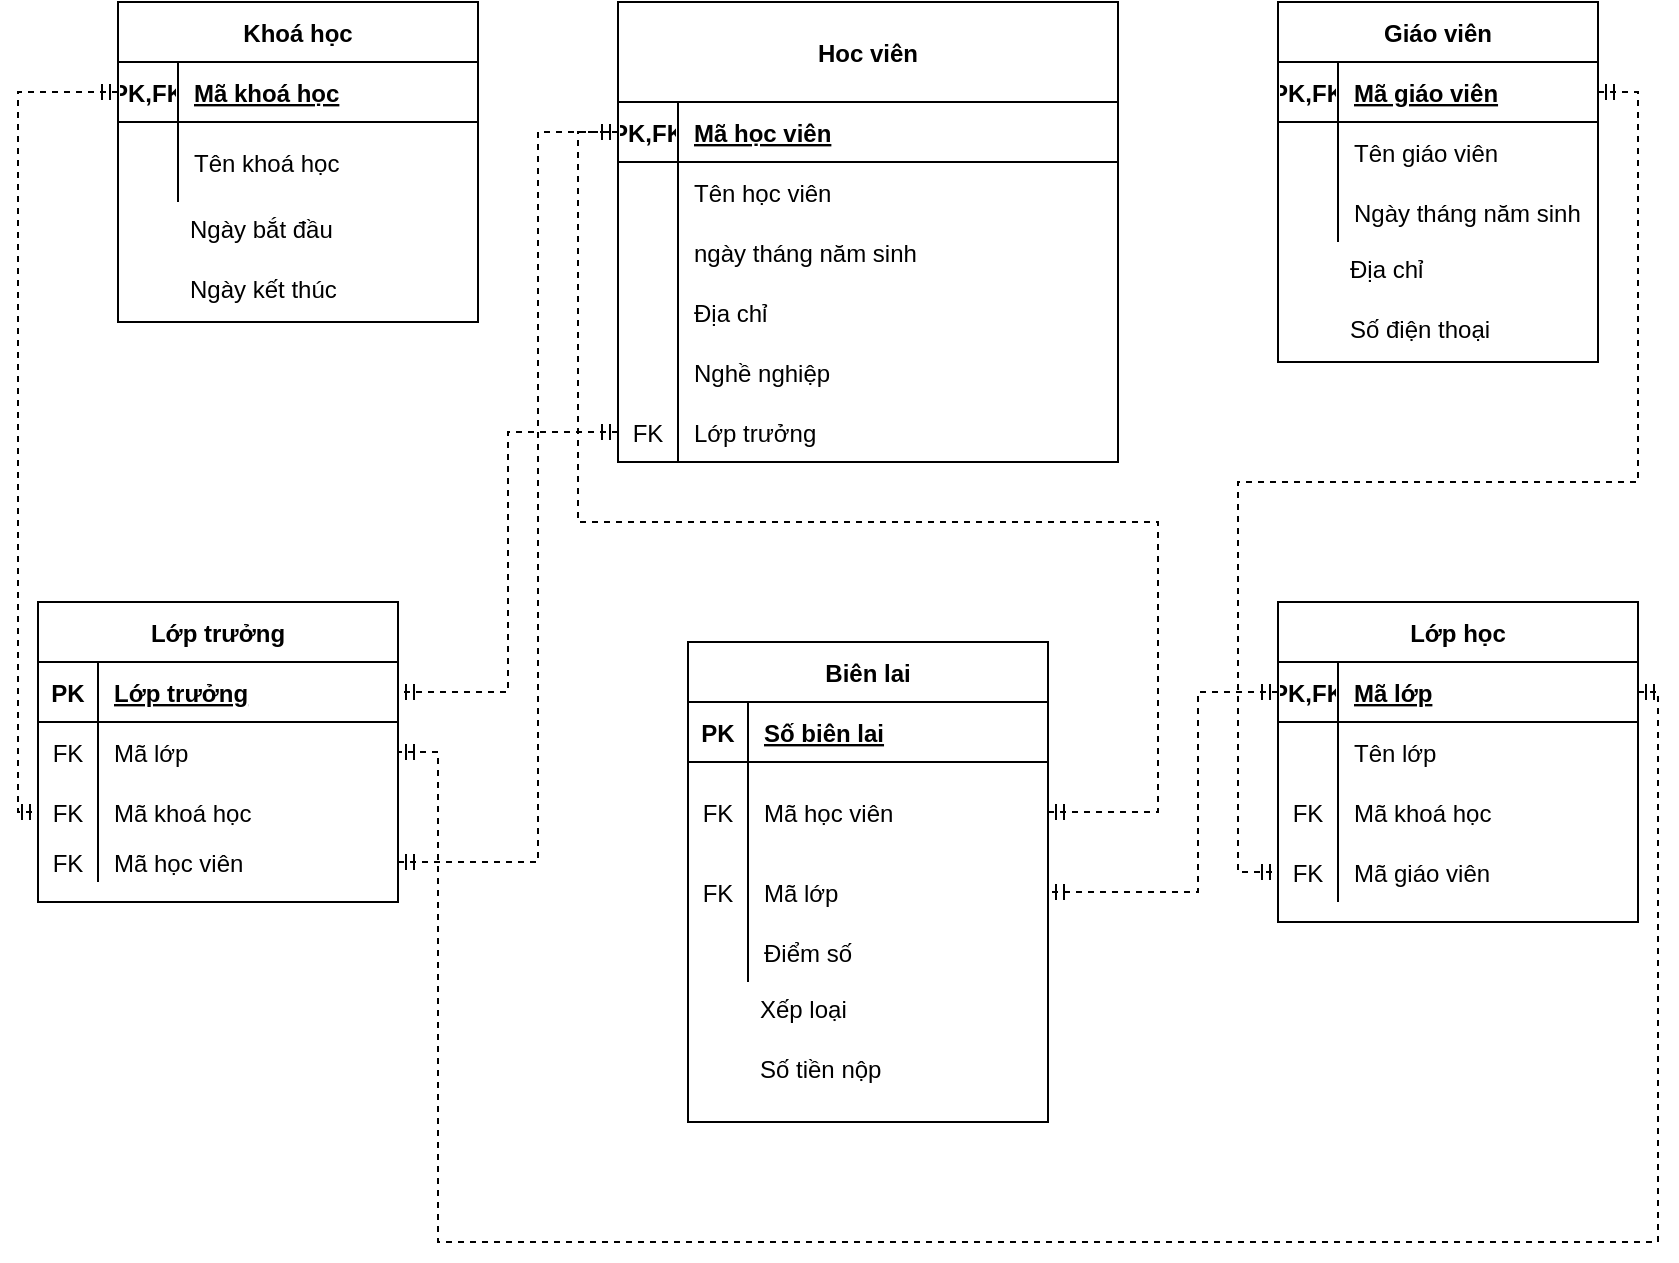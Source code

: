 <mxfile version="14.7.10" type="github">
  <diagram id="R2lEEEUBdFMjLlhIrx00" name="Page-1">
    <mxGraphModel dx="502" dy="962" grid="1" gridSize="10" guides="1" tooltips="1" connect="1" arrows="1" fold="1" page="1" pageScale="1" pageWidth="850" pageHeight="1100" math="1" shadow="0" extFonts="Permanent Marker^https://fonts.googleapis.com/css?family=Permanent+Marker">
      <root>
        <mxCell id="0" />
        <mxCell id="1" parent="0" />
        <mxCell id="C-vyLk0tnHw3VtMMgP7b-2" value="Hoc viên" style="shape=table;startSize=50;container=1;collapsible=1;childLayout=tableLayout;fixedRows=1;rowLines=0;fontStyle=1;align=center;resizeLast=1;" parent="1" vertex="1">
          <mxGeometry x="310" y="60" width="250" height="230" as="geometry" />
        </mxCell>
        <mxCell id="C-vyLk0tnHw3VtMMgP7b-3" value="" style="shape=partialRectangle;collapsible=0;dropTarget=0;pointerEvents=0;fillColor=none;points=[[0,0.5],[1,0.5]];portConstraint=eastwest;top=0;left=0;right=0;bottom=1;" parent="C-vyLk0tnHw3VtMMgP7b-2" vertex="1">
          <mxGeometry y="50" width="250" height="30" as="geometry" />
        </mxCell>
        <mxCell id="C-vyLk0tnHw3VtMMgP7b-4" value="PK,FK" style="shape=partialRectangle;overflow=hidden;connectable=0;fillColor=none;top=0;left=0;bottom=0;right=0;fontStyle=1;" parent="C-vyLk0tnHw3VtMMgP7b-3" vertex="1">
          <mxGeometry width="30" height="30" as="geometry" />
        </mxCell>
        <mxCell id="C-vyLk0tnHw3VtMMgP7b-5" value="Mã học viên" style="shape=partialRectangle;overflow=hidden;connectable=0;fillColor=none;top=0;left=0;bottom=0;right=0;align=left;spacingLeft=6;fontStyle=5;" parent="C-vyLk0tnHw3VtMMgP7b-3" vertex="1">
          <mxGeometry x="30" width="220" height="30" as="geometry" />
        </mxCell>
        <mxCell id="C-vyLk0tnHw3VtMMgP7b-6" value="" style="shape=partialRectangle;collapsible=0;dropTarget=0;pointerEvents=0;fillColor=none;points=[[0,0.5],[1,0.5]];portConstraint=eastwest;top=0;left=0;right=0;bottom=0;" parent="C-vyLk0tnHw3VtMMgP7b-2" vertex="1">
          <mxGeometry y="80" width="250" height="30" as="geometry" />
        </mxCell>
        <mxCell id="C-vyLk0tnHw3VtMMgP7b-7" value="" style="shape=partialRectangle;overflow=hidden;connectable=0;fillColor=none;top=0;left=0;bottom=0;right=0;" parent="C-vyLk0tnHw3VtMMgP7b-6" vertex="1">
          <mxGeometry width="30" height="30" as="geometry" />
        </mxCell>
        <mxCell id="C-vyLk0tnHw3VtMMgP7b-8" value="Tên học viên" style="shape=partialRectangle;overflow=hidden;connectable=0;fillColor=none;top=0;left=0;bottom=0;right=0;align=left;spacingLeft=6;" parent="C-vyLk0tnHw3VtMMgP7b-6" vertex="1">
          <mxGeometry x="30" width="220" height="30" as="geometry" />
        </mxCell>
        <mxCell id="C-vyLk0tnHw3VtMMgP7b-9" value="" style="shape=partialRectangle;collapsible=0;dropTarget=0;pointerEvents=0;fillColor=none;points=[[0,0.5],[1,0.5]];portConstraint=eastwest;top=0;left=0;right=0;bottom=0;" parent="C-vyLk0tnHw3VtMMgP7b-2" vertex="1">
          <mxGeometry y="110" width="250" height="30" as="geometry" />
        </mxCell>
        <mxCell id="C-vyLk0tnHw3VtMMgP7b-10" value="" style="shape=partialRectangle;overflow=hidden;connectable=0;fillColor=none;top=0;left=0;bottom=0;right=0;" parent="C-vyLk0tnHw3VtMMgP7b-9" vertex="1">
          <mxGeometry width="30" height="30" as="geometry" />
        </mxCell>
        <mxCell id="C-vyLk0tnHw3VtMMgP7b-11" value="ngày tháng năm sinh" style="shape=partialRectangle;overflow=hidden;connectable=0;fillColor=none;top=0;left=0;bottom=0;right=0;align=left;spacingLeft=6;" parent="C-vyLk0tnHw3VtMMgP7b-9" vertex="1">
          <mxGeometry x="30" width="220" height="30" as="geometry" />
        </mxCell>
        <mxCell id="ZUXPVrw6tsC2y98w5mEJ-4" value="" style="shape=partialRectangle;collapsible=0;dropTarget=0;pointerEvents=0;fillColor=none;points=[[0,0.5],[1,0.5]];portConstraint=eastwest;top=0;left=0;right=0;bottom=0;" parent="C-vyLk0tnHw3VtMMgP7b-2" vertex="1">
          <mxGeometry y="140" width="250" height="30" as="geometry" />
        </mxCell>
        <mxCell id="ZUXPVrw6tsC2y98w5mEJ-5" value="" style="shape=partialRectangle;overflow=hidden;connectable=0;fillColor=none;top=0;left=0;bottom=0;right=0;" parent="ZUXPVrw6tsC2y98w5mEJ-4" vertex="1">
          <mxGeometry width="30" height="30" as="geometry" />
        </mxCell>
        <mxCell id="ZUXPVrw6tsC2y98w5mEJ-6" value="Địa chỉ" style="shape=partialRectangle;overflow=hidden;connectable=0;fillColor=none;top=0;left=0;bottom=0;right=0;align=left;spacingLeft=6;" parent="ZUXPVrw6tsC2y98w5mEJ-4" vertex="1">
          <mxGeometry x="30" width="220" height="30" as="geometry" />
        </mxCell>
        <mxCell id="ZUXPVrw6tsC2y98w5mEJ-7" value="" style="shape=partialRectangle;collapsible=0;dropTarget=0;pointerEvents=0;fillColor=none;points=[[0,0.5],[1,0.5]];portConstraint=eastwest;top=0;left=0;right=0;bottom=0;" parent="C-vyLk0tnHw3VtMMgP7b-2" vertex="1">
          <mxGeometry y="170" width="250" height="30" as="geometry" />
        </mxCell>
        <mxCell id="ZUXPVrw6tsC2y98w5mEJ-8" value="" style="shape=partialRectangle;overflow=hidden;connectable=0;fillColor=none;top=0;left=0;bottom=0;right=0;" parent="ZUXPVrw6tsC2y98w5mEJ-7" vertex="1">
          <mxGeometry width="30" height="30" as="geometry" />
        </mxCell>
        <mxCell id="ZUXPVrw6tsC2y98w5mEJ-9" value="Nghề nghiệp" style="shape=partialRectangle;overflow=hidden;connectable=0;fillColor=none;top=0;left=0;bottom=0;right=0;align=left;spacingLeft=6;" parent="ZUXPVrw6tsC2y98w5mEJ-7" vertex="1">
          <mxGeometry x="30" width="220" height="30" as="geometry" />
        </mxCell>
        <mxCell id="ZUXPVrw6tsC2y98w5mEJ-10" value="" style="shape=partialRectangle;collapsible=0;dropTarget=0;pointerEvents=0;fillColor=none;points=[[0,0.5],[1,0.5]];portConstraint=eastwest;top=0;left=0;right=0;bottom=0;" parent="C-vyLk0tnHw3VtMMgP7b-2" vertex="1">
          <mxGeometry y="200" width="250" height="30" as="geometry" />
        </mxCell>
        <mxCell id="ZUXPVrw6tsC2y98w5mEJ-11" value="FK" style="shape=partialRectangle;overflow=hidden;connectable=0;fillColor=none;top=0;left=0;bottom=0;right=0;" parent="ZUXPVrw6tsC2y98w5mEJ-10" vertex="1">
          <mxGeometry width="30" height="30" as="geometry" />
        </mxCell>
        <mxCell id="ZUXPVrw6tsC2y98w5mEJ-12" value="Lớp trưởng" style="shape=partialRectangle;overflow=hidden;connectable=0;fillColor=none;top=0;left=0;bottom=0;right=0;align=left;spacingLeft=6;" parent="ZUXPVrw6tsC2y98w5mEJ-10" vertex="1">
          <mxGeometry x="30" width="220" height="30" as="geometry" />
        </mxCell>
        <mxCell id="C-vyLk0tnHw3VtMMgP7b-13" value="Giáo viên" style="shape=table;startSize=30;container=1;collapsible=1;childLayout=tableLayout;fixedRows=1;rowLines=0;fontStyle=1;align=center;resizeLast=1;" parent="1" vertex="1">
          <mxGeometry x="640" y="60" width="160" height="180" as="geometry" />
        </mxCell>
        <mxCell id="C-vyLk0tnHw3VtMMgP7b-14" value="" style="shape=partialRectangle;collapsible=0;dropTarget=0;pointerEvents=0;fillColor=none;points=[[0,0.5],[1,0.5]];portConstraint=eastwest;top=0;left=0;right=0;bottom=1;" parent="C-vyLk0tnHw3VtMMgP7b-13" vertex="1">
          <mxGeometry y="30" width="160" height="30" as="geometry" />
        </mxCell>
        <mxCell id="C-vyLk0tnHw3VtMMgP7b-15" value="PK,FK" style="shape=partialRectangle;overflow=hidden;connectable=0;fillColor=none;top=0;left=0;bottom=0;right=0;fontStyle=1;" parent="C-vyLk0tnHw3VtMMgP7b-14" vertex="1">
          <mxGeometry width="30" height="30" as="geometry" />
        </mxCell>
        <mxCell id="C-vyLk0tnHw3VtMMgP7b-16" value="Mã giáo viên" style="shape=partialRectangle;overflow=hidden;connectable=0;fillColor=none;top=0;left=0;bottom=0;right=0;align=left;spacingLeft=6;fontStyle=5;" parent="C-vyLk0tnHw3VtMMgP7b-14" vertex="1">
          <mxGeometry x="30" width="130" height="30" as="geometry" />
        </mxCell>
        <mxCell id="C-vyLk0tnHw3VtMMgP7b-17" value="" style="shape=partialRectangle;collapsible=0;dropTarget=0;pointerEvents=0;fillColor=none;points=[[0,0.5],[1,0.5]];portConstraint=eastwest;top=0;left=0;right=0;bottom=0;" parent="C-vyLk0tnHw3VtMMgP7b-13" vertex="1">
          <mxGeometry y="60" width="160" height="30" as="geometry" />
        </mxCell>
        <mxCell id="C-vyLk0tnHw3VtMMgP7b-18" value="" style="shape=partialRectangle;overflow=hidden;connectable=0;fillColor=none;top=0;left=0;bottom=0;right=0;" parent="C-vyLk0tnHw3VtMMgP7b-17" vertex="1">
          <mxGeometry width="30" height="30" as="geometry" />
        </mxCell>
        <mxCell id="C-vyLk0tnHw3VtMMgP7b-19" value="Tên giáo viên" style="shape=partialRectangle;overflow=hidden;connectable=0;fillColor=none;top=0;left=0;bottom=0;right=0;align=left;spacingLeft=6;" parent="C-vyLk0tnHw3VtMMgP7b-17" vertex="1">
          <mxGeometry x="30" width="130" height="30" as="geometry" />
        </mxCell>
        <mxCell id="C-vyLk0tnHw3VtMMgP7b-20" value="" style="shape=partialRectangle;collapsible=0;dropTarget=0;pointerEvents=0;fillColor=none;points=[[0,0.5],[1,0.5]];portConstraint=eastwest;top=0;left=0;right=0;bottom=0;" parent="C-vyLk0tnHw3VtMMgP7b-13" vertex="1">
          <mxGeometry y="90" width="160" height="30" as="geometry" />
        </mxCell>
        <mxCell id="C-vyLk0tnHw3VtMMgP7b-21" value="" style="shape=partialRectangle;overflow=hidden;connectable=0;fillColor=none;top=0;left=0;bottom=0;right=0;" parent="C-vyLk0tnHw3VtMMgP7b-20" vertex="1">
          <mxGeometry width="30" height="30" as="geometry" />
        </mxCell>
        <mxCell id="C-vyLk0tnHw3VtMMgP7b-22" value="Ngày tháng năm sinh" style="shape=partialRectangle;overflow=hidden;connectable=0;fillColor=none;top=0;left=0;bottom=0;right=0;align=left;spacingLeft=6;" parent="C-vyLk0tnHw3VtMMgP7b-20" vertex="1">
          <mxGeometry x="30" width="130" height="30" as="geometry" />
        </mxCell>
        <mxCell id="C-vyLk0tnHw3VtMMgP7b-23" value="Khoá học" style="shape=table;startSize=30;container=1;collapsible=1;childLayout=tableLayout;fixedRows=1;rowLines=0;fontStyle=1;align=center;resizeLast=1;" parent="1" vertex="1">
          <mxGeometry x="60" y="60" width="180" height="160" as="geometry" />
        </mxCell>
        <mxCell id="C-vyLk0tnHw3VtMMgP7b-24" value="" style="shape=partialRectangle;collapsible=0;dropTarget=0;pointerEvents=0;fillColor=none;points=[[0,0.5],[1,0.5]];portConstraint=eastwest;top=0;left=0;right=0;bottom=1;" parent="C-vyLk0tnHw3VtMMgP7b-23" vertex="1">
          <mxGeometry y="30" width="180" height="30" as="geometry" />
        </mxCell>
        <mxCell id="C-vyLk0tnHw3VtMMgP7b-25" value="PK,FK" style="shape=partialRectangle;overflow=hidden;connectable=0;fillColor=none;top=0;left=0;bottom=0;right=0;fontStyle=1;" parent="C-vyLk0tnHw3VtMMgP7b-24" vertex="1">
          <mxGeometry width="30" height="30" as="geometry" />
        </mxCell>
        <mxCell id="C-vyLk0tnHw3VtMMgP7b-26" value="Mã khoá học" style="shape=partialRectangle;overflow=hidden;connectable=0;fillColor=none;top=0;left=0;bottom=0;right=0;align=left;spacingLeft=6;fontStyle=5;" parent="C-vyLk0tnHw3VtMMgP7b-24" vertex="1">
          <mxGeometry x="30" width="150" height="30" as="geometry" />
        </mxCell>
        <mxCell id="C-vyLk0tnHw3VtMMgP7b-27" value="" style="shape=partialRectangle;collapsible=0;dropTarget=0;pointerEvents=0;fillColor=none;points=[[0,0.5],[1,0.5]];portConstraint=eastwest;top=0;left=0;right=0;bottom=0;" parent="C-vyLk0tnHw3VtMMgP7b-23" vertex="1">
          <mxGeometry y="60" width="180" height="40" as="geometry" />
        </mxCell>
        <mxCell id="C-vyLk0tnHw3VtMMgP7b-28" value="" style="shape=partialRectangle;overflow=hidden;connectable=0;fillColor=none;top=0;left=0;bottom=0;right=0;" parent="C-vyLk0tnHw3VtMMgP7b-27" vertex="1">
          <mxGeometry width="30" height="40" as="geometry" />
        </mxCell>
        <mxCell id="C-vyLk0tnHw3VtMMgP7b-29" value="Tên khoá học" style="shape=partialRectangle;overflow=hidden;connectable=0;fillColor=none;top=0;left=0;bottom=0;right=0;align=left;spacingLeft=6;" parent="C-vyLk0tnHw3VtMMgP7b-27" vertex="1">
          <mxGeometry x="30" width="150" height="40" as="geometry" />
        </mxCell>
        <mxCell id="ZUXPVrw6tsC2y98w5mEJ-1" value="Ngày bắt đầu" style="text;strokeColor=none;fillColor=none;spacingLeft=4;spacingRight=4;overflow=hidden;rotatable=0;points=[[0,0.5],[1,0.5]];portConstraint=eastwest;fontSize=12;" parent="1" vertex="1">
          <mxGeometry x="90" y="160" width="150" height="30" as="geometry" />
        </mxCell>
        <mxCell id="ZUXPVrw6tsC2y98w5mEJ-2" value="Ngày kết thúc " style="text;strokeColor=none;fillColor=none;spacingLeft=4;spacingRight=4;overflow=hidden;rotatable=0;points=[[0,0.5],[1,0.5]];portConstraint=eastwest;fontSize=12;" parent="1" vertex="1">
          <mxGeometry x="90" y="190" width="150" height="30" as="geometry" />
        </mxCell>
        <mxCell id="-AE8hhpEKgwYgNFtb3oT-25" value="Địa chỉ" style="text;strokeColor=none;fillColor=none;spacingLeft=4;spacingRight=4;overflow=hidden;rotatable=0;points=[[0,0.5],[1,0.5]];portConstraint=eastwest;fontSize=12;startSize=30;" parent="1" vertex="1">
          <mxGeometry x="670" y="180" width="130" height="30" as="geometry" />
        </mxCell>
        <mxCell id="-AE8hhpEKgwYgNFtb3oT-26" value="Số điện thoại" style="text;strokeColor=none;fillColor=none;spacingLeft=4;spacingRight=4;overflow=hidden;rotatable=0;points=[[0,0.5],[1,0.5]];portConstraint=eastwest;fontSize=12;startSize=30;" parent="1" vertex="1">
          <mxGeometry x="670" y="210" width="130" height="30" as="geometry" />
        </mxCell>
        <mxCell id="ib4XMUJnuNZpQr9m02uS-1" value="Lớp trưởng" style="shape=table;startSize=30;container=1;collapsible=1;childLayout=tableLayout;fixedRows=1;rowLines=0;fontStyle=1;align=center;resizeLast=1;" vertex="1" parent="1">
          <mxGeometry x="20" y="360" width="180" height="150" as="geometry" />
        </mxCell>
        <mxCell id="ib4XMUJnuNZpQr9m02uS-2" value="" style="shape=partialRectangle;collapsible=0;dropTarget=0;pointerEvents=0;fillColor=none;top=0;left=0;bottom=1;right=0;points=[[0,0.5],[1,0.5]];portConstraint=eastwest;" vertex="1" parent="ib4XMUJnuNZpQr9m02uS-1">
          <mxGeometry y="30" width="180" height="30" as="geometry" />
        </mxCell>
        <mxCell id="ib4XMUJnuNZpQr9m02uS-3" value="PK" style="shape=partialRectangle;connectable=0;fillColor=none;top=0;left=0;bottom=0;right=0;fontStyle=1;overflow=hidden;" vertex="1" parent="ib4XMUJnuNZpQr9m02uS-2">
          <mxGeometry width="30" height="30" as="geometry" />
        </mxCell>
        <mxCell id="ib4XMUJnuNZpQr9m02uS-4" value="Lớp trưởng" style="shape=partialRectangle;connectable=0;fillColor=none;top=0;left=0;bottom=0;right=0;align=left;spacingLeft=6;fontStyle=5;overflow=hidden;" vertex="1" parent="ib4XMUJnuNZpQr9m02uS-2">
          <mxGeometry x="30" width="150" height="30" as="geometry" />
        </mxCell>
        <mxCell id="ib4XMUJnuNZpQr9m02uS-5" value="" style="shape=partialRectangle;collapsible=0;dropTarget=0;pointerEvents=0;fillColor=none;top=0;left=0;bottom=0;right=0;points=[[0,0.5],[1,0.5]];portConstraint=eastwest;" vertex="1" parent="ib4XMUJnuNZpQr9m02uS-1">
          <mxGeometry y="60" width="180" height="30" as="geometry" />
        </mxCell>
        <mxCell id="ib4XMUJnuNZpQr9m02uS-6" value="FK" style="shape=partialRectangle;connectable=0;fillColor=none;top=0;left=0;bottom=0;right=0;editable=1;overflow=hidden;" vertex="1" parent="ib4XMUJnuNZpQr9m02uS-5">
          <mxGeometry width="30" height="30" as="geometry" />
        </mxCell>
        <mxCell id="ib4XMUJnuNZpQr9m02uS-7" value="Mã lớp" style="shape=partialRectangle;connectable=0;fillColor=none;top=0;left=0;bottom=0;right=0;align=left;spacingLeft=6;overflow=hidden;" vertex="1" parent="ib4XMUJnuNZpQr9m02uS-5">
          <mxGeometry x="30" width="150" height="30" as="geometry" />
        </mxCell>
        <mxCell id="ib4XMUJnuNZpQr9m02uS-8" value="" style="shape=partialRectangle;collapsible=0;dropTarget=0;pointerEvents=0;fillColor=none;top=0;left=0;bottom=0;right=0;points=[[0,0.5],[1,0.5]];portConstraint=eastwest;" vertex="1" parent="ib4XMUJnuNZpQr9m02uS-1">
          <mxGeometry y="90" width="180" height="30" as="geometry" />
        </mxCell>
        <mxCell id="ib4XMUJnuNZpQr9m02uS-9" value="FK" style="shape=partialRectangle;connectable=0;fillColor=none;top=0;left=0;bottom=0;right=0;editable=1;overflow=hidden;" vertex="1" parent="ib4XMUJnuNZpQr9m02uS-8">
          <mxGeometry width="30" height="30" as="geometry" />
        </mxCell>
        <mxCell id="ib4XMUJnuNZpQr9m02uS-10" value="Mã khoá học" style="shape=partialRectangle;connectable=0;fillColor=none;top=0;left=0;bottom=0;right=0;align=left;spacingLeft=6;overflow=hidden;" vertex="1" parent="ib4XMUJnuNZpQr9m02uS-8">
          <mxGeometry x="30" width="150" height="30" as="geometry" />
        </mxCell>
        <mxCell id="ib4XMUJnuNZpQr9m02uS-11" value="" style="shape=partialRectangle;collapsible=0;dropTarget=0;pointerEvents=0;fillColor=none;top=0;left=0;bottom=0;right=0;points=[[0,0.5],[1,0.5]];portConstraint=eastwest;" vertex="1" parent="ib4XMUJnuNZpQr9m02uS-1">
          <mxGeometry y="120" width="180" height="20" as="geometry" />
        </mxCell>
        <mxCell id="ib4XMUJnuNZpQr9m02uS-12" value="FK" style="shape=partialRectangle;connectable=0;fillColor=none;top=0;left=0;bottom=0;right=0;editable=1;overflow=hidden;" vertex="1" parent="ib4XMUJnuNZpQr9m02uS-11">
          <mxGeometry width="30" height="20" as="geometry" />
        </mxCell>
        <mxCell id="ib4XMUJnuNZpQr9m02uS-13" value="Mã học viên" style="shape=partialRectangle;connectable=0;fillColor=none;top=0;left=0;bottom=0;right=0;align=left;spacingLeft=6;overflow=hidden;" vertex="1" parent="ib4XMUJnuNZpQr9m02uS-11">
          <mxGeometry x="30" width="150" height="20" as="geometry" />
        </mxCell>
        <mxCell id="qw1mU14CKPOzcpmdBVIb-1" value="Lớp học" style="shape=table;startSize=30;container=1;collapsible=1;childLayout=tableLayout;fixedRows=1;rowLines=0;fontStyle=1;align=center;resizeLast=1;" vertex="1" parent="1">
          <mxGeometry x="640" y="360" width="180" height="160" as="geometry" />
        </mxCell>
        <mxCell id="qw1mU14CKPOzcpmdBVIb-2" value="" style="shape=partialRectangle;collapsible=0;dropTarget=0;pointerEvents=0;fillColor=none;top=0;left=0;bottom=1;right=0;points=[[0,0.5],[1,0.5]];portConstraint=eastwest;" vertex="1" parent="qw1mU14CKPOzcpmdBVIb-1">
          <mxGeometry y="30" width="180" height="30" as="geometry" />
        </mxCell>
        <mxCell id="qw1mU14CKPOzcpmdBVIb-3" value="PK,FK" style="shape=partialRectangle;connectable=0;fillColor=none;top=0;left=0;bottom=0;right=0;fontStyle=1;overflow=hidden;" vertex="1" parent="qw1mU14CKPOzcpmdBVIb-2">
          <mxGeometry width="30" height="30" as="geometry" />
        </mxCell>
        <mxCell id="qw1mU14CKPOzcpmdBVIb-4" value="Mã lớp" style="shape=partialRectangle;connectable=0;fillColor=none;top=0;left=0;bottom=0;right=0;align=left;spacingLeft=6;fontStyle=5;overflow=hidden;" vertex="1" parent="qw1mU14CKPOzcpmdBVIb-2">
          <mxGeometry x="30" width="150" height="30" as="geometry" />
        </mxCell>
        <mxCell id="qw1mU14CKPOzcpmdBVIb-5" value="" style="shape=partialRectangle;collapsible=0;dropTarget=0;pointerEvents=0;fillColor=none;top=0;left=0;bottom=0;right=0;points=[[0,0.5],[1,0.5]];portConstraint=eastwest;" vertex="1" parent="qw1mU14CKPOzcpmdBVIb-1">
          <mxGeometry y="60" width="180" height="30" as="geometry" />
        </mxCell>
        <mxCell id="qw1mU14CKPOzcpmdBVIb-6" value="" style="shape=partialRectangle;connectable=0;fillColor=none;top=0;left=0;bottom=0;right=0;editable=1;overflow=hidden;" vertex="1" parent="qw1mU14CKPOzcpmdBVIb-5">
          <mxGeometry width="30" height="30" as="geometry" />
        </mxCell>
        <mxCell id="qw1mU14CKPOzcpmdBVIb-7" value="Tên lớp" style="shape=partialRectangle;connectable=0;fillColor=none;top=0;left=0;bottom=0;right=0;align=left;spacingLeft=6;overflow=hidden;" vertex="1" parent="qw1mU14CKPOzcpmdBVIb-5">
          <mxGeometry x="30" width="150" height="30" as="geometry" />
        </mxCell>
        <mxCell id="qw1mU14CKPOzcpmdBVIb-8" value="" style="shape=partialRectangle;collapsible=0;dropTarget=0;pointerEvents=0;fillColor=none;top=0;left=0;bottom=0;right=0;points=[[0,0.5],[1,0.5]];portConstraint=eastwest;" vertex="1" parent="qw1mU14CKPOzcpmdBVIb-1">
          <mxGeometry y="90" width="180" height="30" as="geometry" />
        </mxCell>
        <mxCell id="qw1mU14CKPOzcpmdBVIb-9" value="FK" style="shape=partialRectangle;connectable=0;fillColor=none;top=0;left=0;bottom=0;right=0;editable=1;overflow=hidden;" vertex="1" parent="qw1mU14CKPOzcpmdBVIb-8">
          <mxGeometry width="30" height="30" as="geometry" />
        </mxCell>
        <mxCell id="qw1mU14CKPOzcpmdBVIb-10" value="Mã khoá học" style="shape=partialRectangle;connectable=0;fillColor=none;top=0;left=0;bottom=0;right=0;align=left;spacingLeft=6;overflow=hidden;" vertex="1" parent="qw1mU14CKPOzcpmdBVIb-8">
          <mxGeometry x="30" width="150" height="30" as="geometry" />
        </mxCell>
        <mxCell id="qw1mU14CKPOzcpmdBVIb-11" value="" style="shape=partialRectangle;collapsible=0;dropTarget=0;pointerEvents=0;fillColor=none;top=0;left=0;bottom=0;right=0;points=[[0,0.5],[1,0.5]];portConstraint=eastwest;" vertex="1" parent="qw1mU14CKPOzcpmdBVIb-1">
          <mxGeometry y="120" width="180" height="30" as="geometry" />
        </mxCell>
        <mxCell id="qw1mU14CKPOzcpmdBVIb-12" value="FK" style="shape=partialRectangle;connectable=0;fillColor=none;top=0;left=0;bottom=0;right=0;editable=1;overflow=hidden;" vertex="1" parent="qw1mU14CKPOzcpmdBVIb-11">
          <mxGeometry width="30" height="30" as="geometry" />
        </mxCell>
        <mxCell id="qw1mU14CKPOzcpmdBVIb-13" value="Mã giáo viên" style="shape=partialRectangle;connectable=0;fillColor=none;top=0;left=0;bottom=0;right=0;align=left;spacingLeft=6;overflow=hidden;" vertex="1" parent="qw1mU14CKPOzcpmdBVIb-11">
          <mxGeometry x="30" width="150" height="30" as="geometry" />
        </mxCell>
        <mxCell id="qw1mU14CKPOzcpmdBVIb-14" value="Biên lai" style="shape=table;startSize=30;container=1;collapsible=1;childLayout=tableLayout;fixedRows=1;rowLines=0;fontStyle=1;align=center;resizeLast=1;" vertex="1" parent="1">
          <mxGeometry x="345" y="380" width="180" height="240" as="geometry" />
        </mxCell>
        <mxCell id="qw1mU14CKPOzcpmdBVIb-15" value="" style="shape=partialRectangle;collapsible=0;dropTarget=0;pointerEvents=0;fillColor=none;top=0;left=0;bottom=1;right=0;points=[[0,0.5],[1,0.5]];portConstraint=eastwest;" vertex="1" parent="qw1mU14CKPOzcpmdBVIb-14">
          <mxGeometry y="30" width="180" height="30" as="geometry" />
        </mxCell>
        <mxCell id="qw1mU14CKPOzcpmdBVIb-16" value="PK" style="shape=partialRectangle;connectable=0;fillColor=none;top=0;left=0;bottom=0;right=0;fontStyle=1;overflow=hidden;" vertex="1" parent="qw1mU14CKPOzcpmdBVIb-15">
          <mxGeometry width="30" height="30" as="geometry" />
        </mxCell>
        <mxCell id="qw1mU14CKPOzcpmdBVIb-17" value="Số biên lai" style="shape=partialRectangle;connectable=0;fillColor=none;top=0;left=0;bottom=0;right=0;align=left;spacingLeft=6;fontStyle=5;overflow=hidden;" vertex="1" parent="qw1mU14CKPOzcpmdBVIb-15">
          <mxGeometry x="30" width="150" height="30" as="geometry" />
        </mxCell>
        <mxCell id="qw1mU14CKPOzcpmdBVIb-18" value="" style="shape=partialRectangle;collapsible=0;dropTarget=0;pointerEvents=0;fillColor=none;top=0;left=0;bottom=0;right=0;points=[[0,0.5],[1,0.5]];portConstraint=eastwest;" vertex="1" parent="qw1mU14CKPOzcpmdBVIb-14">
          <mxGeometry y="60" width="180" height="50" as="geometry" />
        </mxCell>
        <mxCell id="qw1mU14CKPOzcpmdBVIb-19" value="FK" style="shape=partialRectangle;connectable=0;fillColor=none;top=0;left=0;bottom=0;right=0;editable=1;overflow=hidden;" vertex="1" parent="qw1mU14CKPOzcpmdBVIb-18">
          <mxGeometry width="30" height="50" as="geometry" />
        </mxCell>
        <mxCell id="qw1mU14CKPOzcpmdBVIb-20" value="Mã học viên" style="shape=partialRectangle;connectable=0;fillColor=none;top=0;left=0;bottom=0;right=0;align=left;spacingLeft=6;overflow=hidden;" vertex="1" parent="qw1mU14CKPOzcpmdBVIb-18">
          <mxGeometry x="30" width="150" height="50" as="geometry" />
        </mxCell>
        <mxCell id="qw1mU14CKPOzcpmdBVIb-21" value="" style="shape=partialRectangle;collapsible=0;dropTarget=0;pointerEvents=0;fillColor=none;top=0;left=0;bottom=0;right=0;points=[[0,0.5],[1,0.5]];portConstraint=eastwest;" vertex="1" parent="qw1mU14CKPOzcpmdBVIb-14">
          <mxGeometry y="110" width="180" height="30" as="geometry" />
        </mxCell>
        <mxCell id="qw1mU14CKPOzcpmdBVIb-22" value="FK" style="shape=partialRectangle;connectable=0;fillColor=none;top=0;left=0;bottom=0;right=0;editable=1;overflow=hidden;" vertex="1" parent="qw1mU14CKPOzcpmdBVIb-21">
          <mxGeometry width="30" height="30" as="geometry" />
        </mxCell>
        <mxCell id="qw1mU14CKPOzcpmdBVIb-23" value="Mã lớp" style="shape=partialRectangle;connectable=0;fillColor=none;top=0;left=0;bottom=0;right=0;align=left;spacingLeft=6;overflow=hidden;" vertex="1" parent="qw1mU14CKPOzcpmdBVIb-21">
          <mxGeometry x="30" width="150" height="30" as="geometry" />
        </mxCell>
        <mxCell id="qw1mU14CKPOzcpmdBVIb-24" value="" style="shape=partialRectangle;collapsible=0;dropTarget=0;pointerEvents=0;fillColor=none;top=0;left=0;bottom=0;right=0;points=[[0,0.5],[1,0.5]];portConstraint=eastwest;" vertex="1" parent="qw1mU14CKPOzcpmdBVIb-14">
          <mxGeometry y="140" width="180" height="30" as="geometry" />
        </mxCell>
        <mxCell id="qw1mU14CKPOzcpmdBVIb-25" value="" style="shape=partialRectangle;connectable=0;fillColor=none;top=0;left=0;bottom=0;right=0;editable=1;overflow=hidden;" vertex="1" parent="qw1mU14CKPOzcpmdBVIb-24">
          <mxGeometry width="30" height="30" as="geometry" />
        </mxCell>
        <mxCell id="qw1mU14CKPOzcpmdBVIb-26" value="Điểm số" style="shape=partialRectangle;connectable=0;fillColor=none;top=0;left=0;bottom=0;right=0;align=left;spacingLeft=6;overflow=hidden;" vertex="1" parent="qw1mU14CKPOzcpmdBVIb-24">
          <mxGeometry x="30" width="150" height="30" as="geometry" />
        </mxCell>
        <mxCell id="2ki0OWBhpiLgWPyHvDJ6-1" value="Xếp loại" style="text;strokeColor=none;fillColor=none;spacingLeft=4;spacingRight=4;overflow=hidden;rotatable=0;points=[[0,0.5],[1,0.5]];portConstraint=eastwest;fontSize=12;" vertex="1" parent="1">
          <mxGeometry x="375" y="550" width="150" height="30" as="geometry" />
        </mxCell>
        <mxCell id="2ki0OWBhpiLgWPyHvDJ6-2" value="Số tiền nộp" style="text;strokeColor=none;fillColor=none;spacingLeft=4;spacingRight=4;overflow=hidden;rotatable=0;points=[[0,0.5],[1,0.5]];portConstraint=eastwest;fontSize=12;" vertex="1" parent="1">
          <mxGeometry x="375" y="580" width="150" height="30" as="geometry" />
        </mxCell>
        <mxCell id="2ki0OWBhpiLgWPyHvDJ6-3" style="edgeStyle=orthogonalEdgeStyle;rounded=0;orthogonalLoop=1;jettySize=auto;html=1;entryX=1;entryY=0.5;entryDx=0;entryDy=0;dashed=1;startArrow=ERmandOne;startFill=0;endArrow=ERmandOne;endFill=0;" edge="1" parent="1" source="ZUXPVrw6tsC2y98w5mEJ-10" target="ib4XMUJnuNZpQr9m02uS-2">
          <mxGeometry relative="1" as="geometry" />
        </mxCell>
        <mxCell id="2ki0OWBhpiLgWPyHvDJ6-5" style="edgeStyle=orthogonalEdgeStyle;rounded=0;orthogonalLoop=1;jettySize=auto;html=1;entryX=1;entryY=0.5;entryDx=0;entryDy=0;dashed=1;startArrow=ERmandOne;startFill=0;endArrow=ERmandOne;endFill=0;" edge="1" parent="1" source="qw1mU14CKPOzcpmdBVIb-2" target="ib4XMUJnuNZpQr9m02uS-5">
          <mxGeometry relative="1" as="geometry">
            <Array as="points">
              <mxPoint x="830" y="405" />
              <mxPoint x="830" y="680" />
              <mxPoint x="220" y="680" />
              <mxPoint x="220" y="435" />
            </Array>
          </mxGeometry>
        </mxCell>
        <mxCell id="2ki0OWBhpiLgWPyHvDJ6-6" style="edgeStyle=orthogonalEdgeStyle;rounded=0;orthogonalLoop=1;jettySize=auto;html=1;entryX=0;entryY=0.5;entryDx=0;entryDy=0;dashed=1;startArrow=ERmandOne;startFill=0;endArrow=ERmandOne;endFill=0;" edge="1" parent="1" source="C-vyLk0tnHw3VtMMgP7b-24" target="ib4XMUJnuNZpQr9m02uS-8">
          <mxGeometry relative="1" as="geometry">
            <Array as="points">
              <mxPoint x="10" y="105" />
              <mxPoint x="10" y="465" />
            </Array>
          </mxGeometry>
        </mxCell>
        <mxCell id="2ki0OWBhpiLgWPyHvDJ6-8" style="edgeStyle=orthogonalEdgeStyle;rounded=0;orthogonalLoop=1;jettySize=auto;html=1;entryX=0;entryY=0.5;entryDx=0;entryDy=0;dashed=1;startArrow=ERmandOne;startFill=0;endArrow=ERmandOne;endFill=0;" edge="1" parent="1" source="ib4XMUJnuNZpQr9m02uS-11" target="C-vyLk0tnHw3VtMMgP7b-3">
          <mxGeometry relative="1" as="geometry">
            <Array as="points">
              <mxPoint x="270" y="490" />
              <mxPoint x="270" y="125" />
            </Array>
          </mxGeometry>
        </mxCell>
        <mxCell id="2ki0OWBhpiLgWPyHvDJ6-9" style="edgeStyle=orthogonalEdgeStyle;rounded=0;orthogonalLoop=1;jettySize=auto;html=1;entryX=1;entryY=0.5;entryDx=0;entryDy=0;dashed=1;startArrow=ERmandOne;startFill=0;endArrow=ERmandOne;endFill=0;" edge="1" parent="1" source="qw1mU14CKPOzcpmdBVIb-2" target="qw1mU14CKPOzcpmdBVIb-21">
          <mxGeometry relative="1" as="geometry">
            <Array as="points">
              <mxPoint x="600" y="405" />
              <mxPoint x="600" y="505" />
            </Array>
          </mxGeometry>
        </mxCell>
        <mxCell id="2ki0OWBhpiLgWPyHvDJ6-10" style="edgeStyle=orthogonalEdgeStyle;rounded=0;orthogonalLoop=1;jettySize=auto;html=1;dashed=1;startArrow=ERmandOne;startFill=0;endArrow=ERmandOne;endFill=0;" edge="1" parent="1" source="C-vyLk0tnHw3VtMMgP7b-3" target="qw1mU14CKPOzcpmdBVIb-18">
          <mxGeometry relative="1" as="geometry">
            <Array as="points">
              <mxPoint x="290" y="125" />
              <mxPoint x="290" y="320" />
              <mxPoint x="580" y="320" />
              <mxPoint x="580" y="465" />
            </Array>
          </mxGeometry>
        </mxCell>
        <mxCell id="2ki0OWBhpiLgWPyHvDJ6-11" style="edgeStyle=orthogonalEdgeStyle;rounded=0;orthogonalLoop=1;jettySize=auto;html=1;dashed=1;startArrow=ERmandOne;startFill=0;endArrow=ERmandOne;endFill=0;" edge="1" parent="1" source="C-vyLk0tnHw3VtMMgP7b-14" target="qw1mU14CKPOzcpmdBVIb-11">
          <mxGeometry relative="1" as="geometry" />
        </mxCell>
      </root>
    </mxGraphModel>
  </diagram>
</mxfile>

